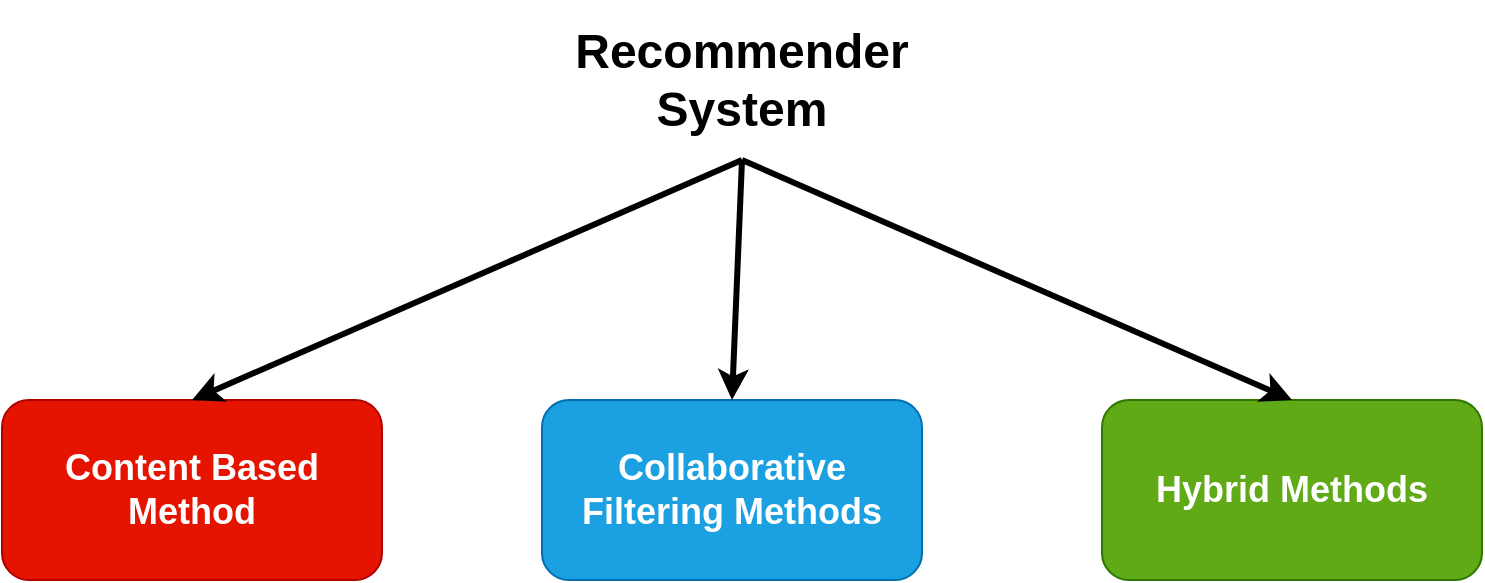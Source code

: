 <mxfile version="24.2.2" type="device" pages="7">
  <diagram name="Recommender System Type Base" id="BjOo3D7wuWnxj2ij96eM">
    <mxGraphModel dx="1356" dy="685" grid="1" gridSize="10" guides="1" tooltips="1" connect="1" arrows="1" fold="1" page="1" pageScale="1" pageWidth="827" pageHeight="1169" math="0" shadow="0">
      <root>
        <mxCell id="0" />
        <mxCell id="1" parent="0" />
        <mxCell id="lSNb8hq1_Q2s-0mGB0Vf-1" value="Recommender System" style="text;html=1;align=center;verticalAlign=middle;whiteSpace=wrap;rounded=0;fontStyle=1;fontSize=24;" parent="1" vertex="1">
          <mxGeometry x="280" y="80" width="200" height="80" as="geometry" />
        </mxCell>
        <mxCell id="lSNb8hq1_Q2s-0mGB0Vf-2" value="&lt;font style=&quot;font-size: 18px;&quot;&gt;&lt;b&gt;Content Based Method&lt;/b&gt;&lt;/font&gt;" style="rounded=1;whiteSpace=wrap;html=1;fillColor=#e51400;fontColor=#ffffff;strokeColor=#B20000;" parent="1" vertex="1">
          <mxGeometry x="10" y="280" width="190" height="90" as="geometry" />
        </mxCell>
        <mxCell id="lSNb8hq1_Q2s-0mGB0Vf-3" value="Collaborative Filtering Methods" style="rounded=1;whiteSpace=wrap;html=1;fontStyle=1;fontSize=18;fillColor=#1ba1e2;fontColor=#ffffff;strokeColor=#006EAF;" parent="1" vertex="1">
          <mxGeometry x="280" y="280" width="190" height="90" as="geometry" />
        </mxCell>
        <mxCell id="lSNb8hq1_Q2s-0mGB0Vf-4" value="Hybrid Methods" style="rounded=1;whiteSpace=wrap;html=1;fontSize=18;fontStyle=1;strokeColor=#2D7600;fillColor=#60a917;fontColor=#ffffff;" parent="1" vertex="1">
          <mxGeometry x="560" y="280" width="190" height="90" as="geometry" />
        </mxCell>
        <mxCell id="lSNb8hq1_Q2s-0mGB0Vf-5" value="" style="endArrow=classic;html=1;rounded=0;exitX=0.5;exitY=1;exitDx=0;exitDy=0;entryX=0.5;entryY=0;entryDx=0;entryDy=0;fontStyle=1;strokeWidth=3;" parent="1" source="lSNb8hq1_Q2s-0mGB0Vf-1" target="lSNb8hq1_Q2s-0mGB0Vf-2" edge="1">
          <mxGeometry width="50" height="50" relative="1" as="geometry">
            <mxPoint x="390" y="310" as="sourcePoint" />
            <mxPoint x="440" y="260" as="targetPoint" />
          </mxGeometry>
        </mxCell>
        <mxCell id="lSNb8hq1_Q2s-0mGB0Vf-6" value="" style="endArrow=classic;html=1;rounded=0;entryX=0.5;entryY=0;entryDx=0;entryDy=0;fontStyle=1;strokeWidth=3;" parent="1" target="lSNb8hq1_Q2s-0mGB0Vf-3" edge="1">
          <mxGeometry width="50" height="50" relative="1" as="geometry">
            <mxPoint x="380" y="160" as="sourcePoint" />
            <mxPoint x="115" y="290" as="targetPoint" />
          </mxGeometry>
        </mxCell>
        <mxCell id="lSNb8hq1_Q2s-0mGB0Vf-7" value="" style="endArrow=classic;html=1;rounded=0;entryX=0.5;entryY=0;entryDx=0;entryDy=0;fontStyle=1;strokeWidth=3;exitX=0.5;exitY=1;exitDx=0;exitDy=0;" parent="1" source="lSNb8hq1_Q2s-0mGB0Vf-1" target="lSNb8hq1_Q2s-0mGB0Vf-4" edge="1">
          <mxGeometry width="50" height="50" relative="1" as="geometry">
            <mxPoint x="390" y="170" as="sourcePoint" />
            <mxPoint x="385" y="290" as="targetPoint" />
          </mxGeometry>
        </mxCell>
      </root>
    </mxGraphModel>
  </diagram>
  <diagram name="Recommender System Type Base Extended" id="STiEfBkbRwGfgvOT3K7z">
    <mxGraphModel dx="1356" dy="685" grid="1" gridSize="10" guides="1" tooltips="1" connect="1" arrows="1" fold="1" page="1" pageScale="1" pageWidth="827" pageHeight="1169" math="0" shadow="0">
      <root>
        <mxCell id="ML-ktMMby7COp1WnKw2c-0" />
        <mxCell id="ML-ktMMby7COp1WnKw2c-1" parent="ML-ktMMby7COp1WnKw2c-0" />
        <mxCell id="ML-ktMMby7COp1WnKw2c-2" value="Recommender System" style="text;html=1;align=center;verticalAlign=middle;whiteSpace=wrap;rounded=0;fontStyle=1;fontSize=24;" parent="ML-ktMMby7COp1WnKw2c-1" vertex="1">
          <mxGeometry x="280" y="80" width="200" height="80" as="geometry" />
        </mxCell>
        <mxCell id="ML-ktMMby7COp1WnKw2c-3" value="&lt;font style=&quot;font-size: 18px;&quot;&gt;&lt;b&gt;Content Based Method&lt;/b&gt;&lt;/font&gt;" style="rounded=1;whiteSpace=wrap;html=1;fillColor=#e51400;fontColor=#ffffff;strokeColor=#B20000;" parent="ML-ktMMby7COp1WnKw2c-1" vertex="1">
          <mxGeometry x="10" y="280" width="190" height="90" as="geometry" />
        </mxCell>
        <mxCell id="ML-ktMMby7COp1WnKw2c-4" value="Collaborative Filtering Methods" style="rounded=1;whiteSpace=wrap;html=1;fontStyle=1;fontSize=18;fillColor=#1997D4;fontColor=#ffffff;strokeColor=#006EAF;" parent="ML-ktMMby7COp1WnKw2c-1" vertex="1">
          <mxGeometry x="280" y="280" width="190" height="90" as="geometry" />
        </mxCell>
        <mxCell id="ML-ktMMby7COp1WnKw2c-5" value="Hybrid Methods" style="rounded=1;whiteSpace=wrap;html=1;fontSize=18;fontStyle=1;strokeColor=#2D7600;fillColor=#60a917;fontColor=#ffffff;" parent="ML-ktMMby7COp1WnKw2c-1" vertex="1">
          <mxGeometry x="560" y="280" width="190" height="90" as="geometry" />
        </mxCell>
        <mxCell id="ML-ktMMby7COp1WnKw2c-6" value="" style="endArrow=classic;html=1;rounded=0;exitX=0.5;exitY=1;exitDx=0;exitDy=0;entryX=0.5;entryY=0;entryDx=0;entryDy=0;fontStyle=1;strokeWidth=3;" parent="ML-ktMMby7COp1WnKw2c-1" source="ML-ktMMby7COp1WnKw2c-2" target="ML-ktMMby7COp1WnKw2c-3" edge="1">
          <mxGeometry width="50" height="50" relative="1" as="geometry">
            <mxPoint x="390" y="310" as="sourcePoint" />
            <mxPoint x="440" y="260" as="targetPoint" />
          </mxGeometry>
        </mxCell>
        <mxCell id="ML-ktMMby7COp1WnKw2c-7" value="" style="endArrow=classic;html=1;rounded=0;entryX=0.5;entryY=0;entryDx=0;entryDy=0;fontStyle=1;strokeWidth=3;" parent="ML-ktMMby7COp1WnKw2c-1" target="ML-ktMMby7COp1WnKw2c-4" edge="1">
          <mxGeometry width="50" height="50" relative="1" as="geometry">
            <mxPoint x="380" y="160" as="sourcePoint" />
            <mxPoint x="115" y="290" as="targetPoint" />
          </mxGeometry>
        </mxCell>
        <mxCell id="ML-ktMMby7COp1WnKw2c-8" value="" style="endArrow=classic;html=1;rounded=0;entryX=0.5;entryY=0;entryDx=0;entryDy=0;fontStyle=1;strokeWidth=3;exitX=0.5;exitY=1;exitDx=0;exitDy=0;" parent="ML-ktMMby7COp1WnKw2c-1" source="ML-ktMMby7COp1WnKw2c-2" target="ML-ktMMby7COp1WnKw2c-5" edge="1">
          <mxGeometry width="50" height="50" relative="1" as="geometry">
            <mxPoint x="390" y="170" as="sourcePoint" />
            <mxPoint x="385" y="290" as="targetPoint" />
          </mxGeometry>
        </mxCell>
        <mxCell id="5JaoP1Z4PShylcp6JhJ9-0" value="Model Based" style="rounded=1;whiteSpace=wrap;html=1;fontStyle=1;fontSize=18;fillColor=#1EB6FF;fontColor=#ffffff;strokeColor=#006EAF;" parent="ML-ktMMby7COp1WnKw2c-1" vertex="1">
          <mxGeometry x="100" y="510" width="190" height="90" as="geometry" />
        </mxCell>
        <mxCell id="5JaoP1Z4PShylcp6JhJ9-1" value="Memory Based" style="rounded=1;whiteSpace=wrap;html=1;fontStyle=1;fontSize=18;fillColor=#116994;fontColor=#ffffff;strokeColor=#006EAF;" parent="ML-ktMMby7COp1WnKw2c-1" vertex="1">
          <mxGeometry x="470" y="510" width="190" height="90" as="geometry" />
        </mxCell>
        <mxCell id="5JaoP1Z4PShylcp6JhJ9-2" value="" style="endArrow=classic;html=1;rounded=0;entryX=0.5;entryY=0;entryDx=0;entryDy=0;fontStyle=1;strokeWidth=3;exitX=0.5;exitY=1;exitDx=0;exitDy=0;" parent="ML-ktMMby7COp1WnKw2c-1" source="ML-ktMMby7COp1WnKw2c-4" target="5JaoP1Z4PShylcp6JhJ9-0" edge="1">
          <mxGeometry width="50" height="50" relative="1" as="geometry">
            <mxPoint x="375" y="420" as="sourcePoint" />
            <mxPoint x="370" y="540" as="targetPoint" />
          </mxGeometry>
        </mxCell>
        <mxCell id="5JaoP1Z4PShylcp6JhJ9-3" value="" style="endArrow=classic;html=1;rounded=0;entryX=0.5;entryY=0;entryDx=0;entryDy=0;fontStyle=1;strokeWidth=3;exitX=0.5;exitY=1;exitDx=0;exitDy=0;" parent="ML-ktMMby7COp1WnKw2c-1" source="ML-ktMMby7COp1WnKw2c-4" target="5JaoP1Z4PShylcp6JhJ9-1" edge="1">
          <mxGeometry width="50" height="50" relative="1" as="geometry">
            <mxPoint x="385" y="380" as="sourcePoint" />
            <mxPoint x="205" y="520" as="targetPoint" />
          </mxGeometry>
        </mxCell>
      </root>
    </mxGraphModel>
  </diagram>
  <diagram name="Collaborative Filtering Sub-divided" id="x8Rc6YFGRFK4ep7mGa3x">
    <mxGraphModel dx="1356" dy="685" grid="1" gridSize="10" guides="1" tooltips="1" connect="1" arrows="1" fold="1" page="1" pageScale="1" pageWidth="827" pageHeight="1169" math="0" shadow="0">
      <root>
        <mxCell id="w6tJ0lmx7UIVpYKSkAFf-0" />
        <mxCell id="w6tJ0lmx7UIVpYKSkAFf-1" parent="w6tJ0lmx7UIVpYKSkAFf-0" />
        <mxCell id="w6tJ0lmx7UIVpYKSkAFf-2" value="Collaborative Filtering Sub-divided" style="text;html=1;align=center;verticalAlign=middle;whiteSpace=wrap;rounded=0;fontStyle=1;fontSize=24;" parent="w6tJ0lmx7UIVpYKSkAFf-1" vertex="1">
          <mxGeometry x="167.5" y="190" width="415" height="80" as="geometry" />
        </mxCell>
        <mxCell id="w6tJ0lmx7UIVpYKSkAFf-4" value="Collaborative Filtering Methods" style="rounded=1;whiteSpace=wrap;html=1;fontStyle=1;fontSize=18;fillColor=#1997D4;fontColor=#ffffff;strokeColor=#006EAF;" parent="w6tJ0lmx7UIVpYKSkAFf-1" vertex="1">
          <mxGeometry x="280" y="280" width="190" height="90" as="geometry" />
        </mxCell>
        <mxCell id="w6tJ0lmx7UIVpYKSkAFf-9" value="Memory Based" style="rounded=1;whiteSpace=wrap;html=1;fontStyle=1;fontSize=18;fillColor=#1EB6FF;fontColor=#ffffff;strokeColor=#006EAF;" parent="w6tJ0lmx7UIVpYKSkAFf-1" vertex="1">
          <mxGeometry x="100" y="510" width="190" height="90" as="geometry" />
        </mxCell>
        <mxCell id="w6tJ0lmx7UIVpYKSkAFf-10" value="Model Based" style="rounded=1;whiteSpace=wrap;html=1;fontStyle=1;fontSize=18;fillColor=#116994;fontColor=#ffffff;strokeColor=#006EAF;" parent="w6tJ0lmx7UIVpYKSkAFf-1" vertex="1">
          <mxGeometry x="470" y="510" width="190" height="90" as="geometry" />
        </mxCell>
        <mxCell id="w6tJ0lmx7UIVpYKSkAFf-11" value="" style="endArrow=classic;html=1;rounded=0;entryX=0.5;entryY=0;entryDx=0;entryDy=0;fontStyle=1;strokeWidth=3;exitX=0.5;exitY=1;exitDx=0;exitDy=0;" parent="w6tJ0lmx7UIVpYKSkAFf-1" source="w6tJ0lmx7UIVpYKSkAFf-4" target="w6tJ0lmx7UIVpYKSkAFf-9" edge="1">
          <mxGeometry width="50" height="50" relative="1" as="geometry">
            <mxPoint x="375" y="420" as="sourcePoint" />
            <mxPoint x="370" y="540" as="targetPoint" />
          </mxGeometry>
        </mxCell>
        <mxCell id="w6tJ0lmx7UIVpYKSkAFf-12" value="" style="endArrow=classic;html=1;rounded=0;entryX=0.5;entryY=0;entryDx=0;entryDy=0;fontStyle=1;strokeWidth=3;exitX=0.5;exitY=1;exitDx=0;exitDy=0;" parent="w6tJ0lmx7UIVpYKSkAFf-1" source="w6tJ0lmx7UIVpYKSkAFf-4" target="w6tJ0lmx7UIVpYKSkAFf-10" edge="1">
          <mxGeometry width="50" height="50" relative="1" as="geometry">
            <mxPoint x="385" y="380" as="sourcePoint" />
            <mxPoint x="205" y="520" as="targetPoint" />
          </mxGeometry>
        </mxCell>
      </root>
    </mxGraphModel>
  </diagram>
  <diagram id="6LaNuwClFSSBLhjue-qS" name="TF - Term Frequency">
    <mxGraphModel dx="832" dy="481" grid="1" gridSize="10" guides="1" tooltips="1" connect="1" arrows="1" fold="1" page="1" pageScale="1" pageWidth="827" pageHeight="1169" math="0" shadow="0">
      <root>
        <mxCell id="0" />
        <mxCell id="1" parent="0" />
        <mxCell id="0JTsaxZDA9OSbGTctiDr-1" value="TF =" style="text;html=1;align=center;verticalAlign=middle;whiteSpace=wrap;rounded=0;fontStyle=1;fontSize=36;" vertex="1" parent="1">
          <mxGeometry x="80" y="160" width="80" height="80" as="geometry" />
        </mxCell>
        <mxCell id="0JTsaxZDA9OSbGTctiDr-2" value="Numero di occorrenze di un termine all&#39;interno di un documento" style="text;html=1;align=center;verticalAlign=middle;whiteSpace=wrap;rounded=0;fontSize=18;" vertex="1" parent="1">
          <mxGeometry x="160" y="160" width="600" height="30" as="geometry" />
        </mxCell>
        <mxCell id="0JTsaxZDA9OSbGTctiDr-3" value="Numero totale dei termini presenti nel documento" style="text;html=1;align=center;verticalAlign=middle;whiteSpace=wrap;rounded=0;fontSize=18;" vertex="1" parent="1">
          <mxGeometry x="160" y="210" width="590" height="30" as="geometry" />
        </mxCell>
        <mxCell id="0JTsaxZDA9OSbGTctiDr-4" value="" style="endArrow=none;html=1;rounded=0;fontStyle=0;strokeWidth=3;endSize=6;" edge="1" parent="1">
          <mxGeometry width="50" height="50" relative="1" as="geometry">
            <mxPoint x="170" y="199.5" as="sourcePoint" />
            <mxPoint x="740" y="199.5" as="targetPoint" />
          </mxGeometry>
        </mxCell>
      </root>
    </mxGraphModel>
  </diagram>
  <diagram name="IDF - Inverse Document Frequency" id="tMvmWgXFHzHSgsOApcW2">
    <mxGraphModel dx="832" dy="481" grid="1" gridSize="10" guides="1" tooltips="1" connect="1" arrows="1" fold="1" page="1" pageScale="1" pageWidth="827" pageHeight="1169" math="0" shadow="0">
      <root>
        <mxCell id="UW9J11C6T4A51L3mMoc5-0" />
        <mxCell id="UW9J11C6T4A51L3mMoc5-1" parent="UW9J11C6T4A51L3mMoc5-0" />
        <mxCell id="UW9J11C6T4A51L3mMoc5-2" value="IDF =" style="text;html=1;align=center;verticalAlign=middle;whiteSpace=wrap;rounded=0;fontStyle=1;fontSize=36;" vertex="1" parent="UW9J11C6T4A51L3mMoc5-1">
          <mxGeometry y="160" width="100" height="80" as="geometry" />
        </mxCell>
        <mxCell id="UW9J11C6T4A51L3mMoc5-3" value="Numero totale dei documenti" style="text;html=1;align=center;verticalAlign=middle;whiteSpace=wrap;rounded=0;fontSize=18;" vertex="1" parent="UW9J11C6T4A51L3mMoc5-1">
          <mxGeometry x="160" y="160" width="600" height="30" as="geometry" />
        </mxCell>
        <mxCell id="UW9J11C6T4A51L3mMoc5-4" value="Numero dei documenti nel quale compare il termine analizzato" style="text;html=1;align=center;verticalAlign=middle;whiteSpace=wrap;rounded=0;fontSize=18;" vertex="1" parent="UW9J11C6T4A51L3mMoc5-1">
          <mxGeometry x="160" y="210" width="590" height="30" as="geometry" />
        </mxCell>
        <mxCell id="UW9J11C6T4A51L3mMoc5-5" value="" style="endArrow=none;html=1;rounded=0;fontStyle=0;strokeWidth=3;endSize=6;" edge="1" parent="UW9J11C6T4A51L3mMoc5-1">
          <mxGeometry width="50" height="50" relative="1" as="geometry">
            <mxPoint x="170" y="199.5" as="sourcePoint" />
            <mxPoint x="740" y="199.5" as="targetPoint" />
          </mxGeometry>
        </mxCell>
        <mxCell id="nfHaYRQ23nqg34_F-AHo-0" value="log (" style="text;html=1;align=center;verticalAlign=middle;whiteSpace=wrap;rounded=0;fontSize=28;" vertex="1" parent="UW9J11C6T4A51L3mMoc5-1">
          <mxGeometry x="100" y="160" width="70" height="80" as="geometry" />
        </mxCell>
        <mxCell id="nfHaYRQ23nqg34_F-AHo-1" value=")" style="text;html=1;align=center;verticalAlign=middle;whiteSpace=wrap;rounded=0;fontSize=28;" vertex="1" parent="UW9J11C6T4A51L3mMoc5-1">
          <mxGeometry x="750" y="160" width="20" height="80" as="geometry" />
        </mxCell>
      </root>
    </mxGraphModel>
  </diagram>
  <diagram name="TF-IDF" id="ywP-3LSAJVftzADJtdEN">
    <mxGraphModel dx="832" dy="481" grid="1" gridSize="10" guides="1" tooltips="1" connect="1" arrows="1" fold="1" page="1" pageScale="1" pageWidth="827" pageHeight="1169" math="0" shadow="0">
      <root>
        <mxCell id="JP5uvd9WJg4-QOr5_FhK-0" />
        <mxCell id="JP5uvd9WJg4-QOr5_FhK-1" parent="JP5uvd9WJg4-QOr5_FhK-0" />
        <mxCell id="JP5uvd9WJg4-QOr5_FhK-2" value="TF-IDF =" style="text;html=1;align=center;verticalAlign=middle;whiteSpace=wrap;rounded=0;fontStyle=1;fontSize=36;" vertex="1" parent="JP5uvd9WJg4-QOr5_FhK-1">
          <mxGeometry x="80" y="160" width="200" height="80" as="geometry" />
        </mxCell>
        <mxCell id="JP5uvd9WJg4-QOr5_FhK-3" value="TF" style="text;html=1;align=center;verticalAlign=middle;whiteSpace=wrap;rounded=0;fontSize=30;" vertex="1" parent="JP5uvd9WJg4-QOr5_FhK-1">
          <mxGeometry x="320" y="160" width="50" height="80" as="geometry" />
        </mxCell>
        <mxCell id="_59mxk9FAJLrDg1KaBxS-0" value="*" style="text;html=1;align=center;verticalAlign=middle;whiteSpace=wrap;rounded=0;fontSize=28;" vertex="1" parent="JP5uvd9WJg4-QOr5_FhK-1">
          <mxGeometry x="388" y="185" width="26" height="30" as="geometry" />
        </mxCell>
        <mxCell id="_59mxk9FAJLrDg1KaBxS-1" value="IDF" style="text;html=1;align=center;verticalAlign=middle;whiteSpace=wrap;rounded=0;fontSize=30;" vertex="1" parent="JP5uvd9WJg4-QOr5_FhK-1">
          <mxGeometry x="430" y="160" width="60" height="80" as="geometry" />
        </mxCell>
      </root>
    </mxGraphModel>
  </diagram>
  <diagram id="7tg8Y2jjLC32zYPGPnOE" name="Pearson Correlation Coefficient">
    <mxGraphModel dx="1356" dy="685" grid="1" gridSize="10" guides="1" tooltips="1" connect="1" arrows="1" fold="1" page="1" pageScale="1" pageWidth="827" pageHeight="1169" math="0" shadow="0">
      <root>
        <mxCell id="0" />
        <mxCell id="1" parent="0" />
        <mxCell id="CLfNFSSyysGVLQsw9QO7-1" value="w&lt;sub style=&quot;font-size: 36px; font-weight: normal;&quot;&gt;au&lt;/sub&gt;&lt;span style=&quot;font-size: 36px;&quot;&gt; =&lt;/span&gt;" style="text;html=1;align=left;verticalAlign=middle;whiteSpace=wrap;rounded=0;fontSize=36;fontStyle=1" vertex="1" parent="1">
          <mxGeometry x="90" y="240" width="110" height="80" as="geometry" />
        </mxCell>
        <mxCell id="CLfNFSSyysGVLQsw9QO7-2" value="" style="endArrow=none;html=1;rounded=0;" edge="1" parent="1">
          <mxGeometry width="50" height="50" relative="1" as="geometry">
            <mxPoint x="210" y="280" as="sourcePoint" />
            <mxPoint x="800" y="280" as="targetPoint" />
          </mxGeometry>
        </mxCell>
        <mxCell id="CLfNFSSyysGVLQsw9QO7-3" value="⅀" style="text;whiteSpace=wrap;html=1;fontSize=74;fontStyle=0" vertex="1" parent="1">
          <mxGeometry x="220" y="170" width="60" height="100" as="geometry" />
        </mxCell>
        <mxCell id="CLfNFSSyysGVLQsw9QO7-4" value="Text" style="text;html=1;align=center;verticalAlign=middle;whiteSpace=wrap;rounded=0;" vertex="1" parent="1">
          <mxGeometry x="280" y="240" width="60" height="30" as="geometry" />
        </mxCell>
      </root>
    </mxGraphModel>
  </diagram>
</mxfile>
